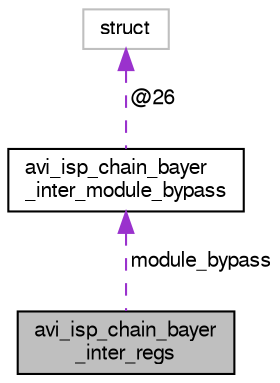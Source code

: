 digraph "avi_isp_chain_bayer_inter_regs"
{
  edge [fontname="FreeSans",fontsize="10",labelfontname="FreeSans",labelfontsize="10"];
  node [fontname="FreeSans",fontsize="10",shape=record];
  Node1 [label="avi_isp_chain_bayer\l_inter_regs",height=0.2,width=0.4,color="black", fillcolor="grey75", style="filled", fontcolor="black"];
  Node2 -> Node1 [dir="back",color="darkorchid3",fontsize="10",style="dashed",label=" module_bypass" ,fontname="FreeSans"];
  Node2 [label="avi_isp_chain_bayer\l_inter_module_bypass",height=0.2,width=0.4,color="black", fillcolor="white", style="filled",URL="$avi__isp__chain__bayer__inter_8h.html#unionavi__isp__chain__bayer__inter__module__bypass"];
  Node3 -> Node2 [dir="back",color="darkorchid3",fontsize="10",style="dashed",label=" @26" ,fontname="FreeSans"];
  Node3 [label="struct",height=0.2,width=0.4,color="grey75", fillcolor="white", style="filled"];
}
